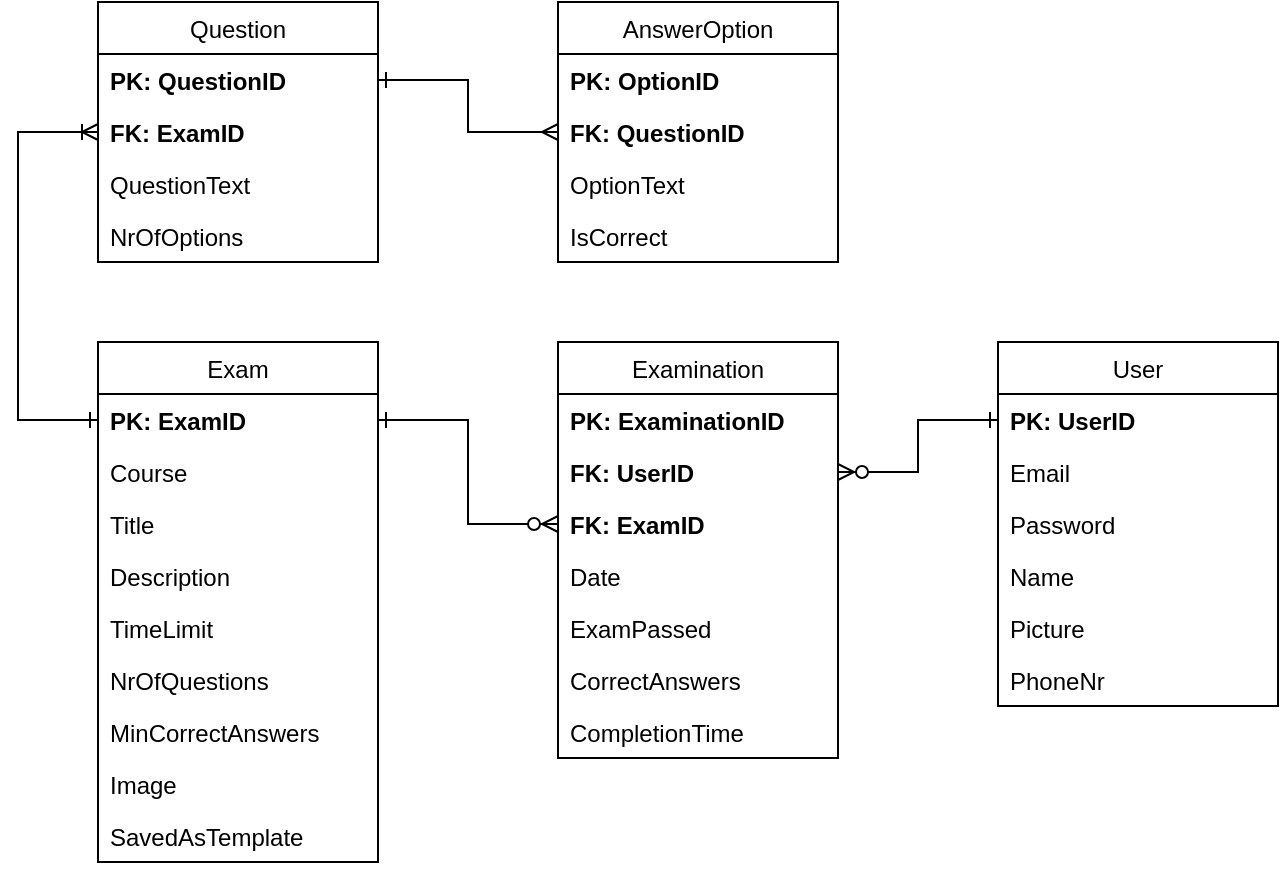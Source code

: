 <mxfile version="13.6.4" type="github">
  <diagram id="C5RBs43oDa-KdzZeNtuy" name="Page-1">
    <mxGraphModel dx="769" dy="1575" grid="1" gridSize="10" guides="1" tooltips="1" connect="1" arrows="1" fold="1" page="1" pageScale="1" pageWidth="827" pageHeight="1169" math="0" shadow="0">
      <root>
        <mxCell id="WIyWlLk6GJQsqaUBKTNV-0" />
        <mxCell id="WIyWlLk6GJQsqaUBKTNV-1" parent="WIyWlLk6GJQsqaUBKTNV-0" />
        <mxCell id="6jzLCHgk4lmIirE7Mfsl-16" value="Exam" style="swimlane;fontStyle=0;childLayout=stackLayout;horizontal=1;startSize=26;fillColor=none;horizontalStack=0;resizeParent=1;resizeParentMax=0;resizeLast=0;collapsible=1;marginBottom=0;" vertex="1" parent="WIyWlLk6GJQsqaUBKTNV-1">
          <mxGeometry x="100" y="130" width="140" height="260" as="geometry" />
        </mxCell>
        <mxCell id="6jzLCHgk4lmIirE7Mfsl-26" value="PK: ExamID" style="text;strokeColor=none;fillColor=none;align=left;verticalAlign=top;spacingLeft=4;spacingRight=4;overflow=hidden;rotatable=0;points=[[0,0.5],[1,0.5]];portConstraint=eastwest;fontStyle=1" vertex="1" parent="6jzLCHgk4lmIirE7Mfsl-16">
          <mxGeometry y="26" width="140" height="26" as="geometry" />
        </mxCell>
        <mxCell id="6jzLCHgk4lmIirE7Mfsl-17" value="Course" style="text;strokeColor=none;fillColor=none;align=left;verticalAlign=top;spacingLeft=4;spacingRight=4;overflow=hidden;rotatable=0;points=[[0,0.5],[1,0.5]];portConstraint=eastwest;" vertex="1" parent="6jzLCHgk4lmIirE7Mfsl-16">
          <mxGeometry y="52" width="140" height="26" as="geometry" />
        </mxCell>
        <mxCell id="6jzLCHgk4lmIirE7Mfsl-18" value="Title" style="text;strokeColor=none;fillColor=none;align=left;verticalAlign=top;spacingLeft=4;spacingRight=4;overflow=hidden;rotatable=0;points=[[0,0.5],[1,0.5]];portConstraint=eastwest;" vertex="1" parent="6jzLCHgk4lmIirE7Mfsl-16">
          <mxGeometry y="78" width="140" height="26" as="geometry" />
        </mxCell>
        <mxCell id="6jzLCHgk4lmIirE7Mfsl-22" value="Description" style="text;strokeColor=none;fillColor=none;align=left;verticalAlign=top;spacingLeft=4;spacingRight=4;overflow=hidden;rotatable=0;points=[[0,0.5],[1,0.5]];portConstraint=eastwest;" vertex="1" parent="6jzLCHgk4lmIirE7Mfsl-16">
          <mxGeometry y="104" width="140" height="26" as="geometry" />
        </mxCell>
        <mxCell id="6jzLCHgk4lmIirE7Mfsl-23" value="TimeLimit" style="text;strokeColor=none;fillColor=none;align=left;verticalAlign=top;spacingLeft=4;spacingRight=4;overflow=hidden;rotatable=0;points=[[0,0.5],[1,0.5]];portConstraint=eastwest;" vertex="1" parent="6jzLCHgk4lmIirE7Mfsl-16">
          <mxGeometry y="130" width="140" height="26" as="geometry" />
        </mxCell>
        <mxCell id="6jzLCHgk4lmIirE7Mfsl-24" value="NrOfQuestions" style="text;strokeColor=none;fillColor=none;align=left;verticalAlign=top;spacingLeft=4;spacingRight=4;overflow=hidden;rotatable=0;points=[[0,0.5],[1,0.5]];portConstraint=eastwest;" vertex="1" parent="6jzLCHgk4lmIirE7Mfsl-16">
          <mxGeometry y="156" width="140" height="26" as="geometry" />
        </mxCell>
        <mxCell id="6jzLCHgk4lmIirE7Mfsl-25" value="MinCorrectAnswers" style="text;strokeColor=none;fillColor=none;align=left;verticalAlign=top;spacingLeft=4;spacingRight=4;overflow=hidden;rotatable=0;points=[[0,0.5],[1,0.5]];portConstraint=eastwest;" vertex="1" parent="6jzLCHgk4lmIirE7Mfsl-16">
          <mxGeometry y="182" width="140" height="26" as="geometry" />
        </mxCell>
        <mxCell id="6jzLCHgk4lmIirE7Mfsl-33" value="Image" style="text;strokeColor=none;fillColor=none;align=left;verticalAlign=top;spacingLeft=4;spacingRight=4;overflow=hidden;rotatable=0;points=[[0,0.5],[1,0.5]];portConstraint=eastwest;" vertex="1" parent="6jzLCHgk4lmIirE7Mfsl-16">
          <mxGeometry y="208" width="140" height="26" as="geometry" />
        </mxCell>
        <mxCell id="6jzLCHgk4lmIirE7Mfsl-19" value="SavedAsTemplate" style="text;strokeColor=none;fillColor=none;align=left;verticalAlign=top;spacingLeft=4;spacingRight=4;overflow=hidden;rotatable=0;points=[[0,0.5],[1,0.5]];portConstraint=eastwest;" vertex="1" parent="6jzLCHgk4lmIirE7Mfsl-16">
          <mxGeometry y="234" width="140" height="26" as="geometry" />
        </mxCell>
        <mxCell id="6jzLCHgk4lmIirE7Mfsl-36" style="edgeStyle=orthogonalEdgeStyle;rounded=0;orthogonalLoop=1;jettySize=auto;html=1;exitX=0;exitY=0.5;exitDx=0;exitDy=0;entryX=1;entryY=0.5;entryDx=0;entryDy=0;fontColor=#000000;endArrow=ERzeroToMany;endFill=1;startArrow=ERone;startFill=0;" edge="1" parent="WIyWlLk6GJQsqaUBKTNV-1" source="6jzLCHgk4lmIirE7Mfsl-5" target="6jzLCHgk4lmIirE7Mfsl-34">
          <mxGeometry relative="1" as="geometry" />
        </mxCell>
        <mxCell id="6jzLCHgk4lmIirE7Mfsl-38" style="edgeStyle=orthogonalEdgeStyle;rounded=0;orthogonalLoop=1;jettySize=auto;html=1;exitX=1;exitY=0.5;exitDx=0;exitDy=0;entryX=0;entryY=0.5;entryDx=0;entryDy=0;startArrow=ERone;startFill=0;endArrow=ERzeroToMany;endFill=1;fontColor=#000000;" edge="1" parent="WIyWlLk6GJQsqaUBKTNV-1" source="6jzLCHgk4lmIirE7Mfsl-26" target="6jzLCHgk4lmIirE7Mfsl-2">
          <mxGeometry relative="1" as="geometry" />
        </mxCell>
        <mxCell id="6jzLCHgk4lmIirE7Mfsl-8" value="Question" style="swimlane;fontStyle=0;childLayout=stackLayout;horizontal=1;startSize=26;fillColor=none;horizontalStack=0;resizeParent=1;resizeParentMax=0;resizeLast=0;collapsible=1;marginBottom=0;" vertex="1" parent="WIyWlLk6GJQsqaUBKTNV-1">
          <mxGeometry x="100" y="-40" width="140" height="130" as="geometry" />
        </mxCell>
        <mxCell id="6jzLCHgk4lmIirE7Mfsl-31" value="PK: QuestionID" style="text;strokeColor=none;fillColor=none;align=left;verticalAlign=top;spacingLeft=4;spacingRight=4;overflow=hidden;rotatable=0;points=[[0,0.5],[1,0.5]];portConstraint=eastwest;fontStyle=1" vertex="1" parent="6jzLCHgk4lmIirE7Mfsl-8">
          <mxGeometry y="26" width="140" height="26" as="geometry" />
        </mxCell>
        <mxCell id="6jzLCHgk4lmIirE7Mfsl-9" value="FK: ExamID" style="text;strokeColor=none;fillColor=none;align=left;verticalAlign=top;spacingLeft=4;spacingRight=4;overflow=hidden;rotatable=0;points=[[0,0.5],[1,0.5]];portConstraint=eastwest;fontStyle=1" vertex="1" parent="6jzLCHgk4lmIirE7Mfsl-8">
          <mxGeometry y="52" width="140" height="26" as="geometry" />
        </mxCell>
        <mxCell id="6jzLCHgk4lmIirE7Mfsl-10" value="QuestionText" style="text;strokeColor=none;fillColor=none;align=left;verticalAlign=top;spacingLeft=4;spacingRight=4;overflow=hidden;rotatable=0;points=[[0,0.5],[1,0.5]];portConstraint=eastwest;" vertex="1" parent="6jzLCHgk4lmIirE7Mfsl-8">
          <mxGeometry y="78" width="140" height="26" as="geometry" />
        </mxCell>
        <mxCell id="6jzLCHgk4lmIirE7Mfsl-11" value="NrOfOptions" style="text;strokeColor=none;fillColor=none;align=left;verticalAlign=top;spacingLeft=4;spacingRight=4;overflow=hidden;rotatable=0;points=[[0,0.5],[1,0.5]];portConstraint=eastwest;" vertex="1" parent="6jzLCHgk4lmIirE7Mfsl-8">
          <mxGeometry y="104" width="140" height="26" as="geometry" />
        </mxCell>
        <mxCell id="6jzLCHgk4lmIirE7Mfsl-39" style="edgeStyle=orthogonalEdgeStyle;rounded=0;orthogonalLoop=1;jettySize=auto;html=1;exitX=0;exitY=0.5;exitDx=0;exitDy=0;entryX=0;entryY=0.5;entryDx=0;entryDy=0;startArrow=ERone;startFill=0;endArrow=ERoneToMany;endFill=0;fontColor=#000000;" edge="1" parent="WIyWlLk6GJQsqaUBKTNV-1" source="6jzLCHgk4lmIirE7Mfsl-26" target="6jzLCHgk4lmIirE7Mfsl-9">
          <mxGeometry relative="1" as="geometry">
            <Array as="points">
              <mxPoint x="60" y="169" />
              <mxPoint x="60" y="25" />
            </Array>
          </mxGeometry>
        </mxCell>
        <mxCell id="6jzLCHgk4lmIirE7Mfsl-40" style="edgeStyle=orthogonalEdgeStyle;rounded=0;orthogonalLoop=1;jettySize=auto;html=1;exitX=1;exitY=0.5;exitDx=0;exitDy=0;entryX=0;entryY=0.5;entryDx=0;entryDy=0;startArrow=ERone;startFill=0;endArrow=ERmany;endFill=0;fontColor=#000000;" edge="1" parent="WIyWlLk6GJQsqaUBKTNV-1" source="6jzLCHgk4lmIirE7Mfsl-31" target="6jzLCHgk4lmIirE7Mfsl-35">
          <mxGeometry relative="1" as="geometry" />
        </mxCell>
        <mxCell id="6jzLCHgk4lmIirE7Mfsl-0" value="Examination" style="swimlane;fontStyle=0;childLayout=stackLayout;horizontal=1;startSize=26;fillColor=none;horizontalStack=0;resizeParent=1;resizeParentMax=0;resizeLast=0;collapsible=1;marginBottom=0;" vertex="1" parent="WIyWlLk6GJQsqaUBKTNV-1">
          <mxGeometry x="330" y="130" width="140" height="208" as="geometry" />
        </mxCell>
        <mxCell id="6jzLCHgk4lmIirE7Mfsl-1" value="PK: ExaminationID" style="text;strokeColor=none;fillColor=none;align=left;verticalAlign=top;spacingLeft=4;spacingRight=4;overflow=hidden;rotatable=0;points=[[0,0.5],[1,0.5]];portConstraint=eastwest;fontStyle=1" vertex="1" parent="6jzLCHgk4lmIirE7Mfsl-0">
          <mxGeometry y="26" width="140" height="26" as="geometry" />
        </mxCell>
        <mxCell id="6jzLCHgk4lmIirE7Mfsl-34" value="FK: UserID" style="text;strokeColor=none;fillColor=none;align=left;verticalAlign=top;spacingLeft=4;spacingRight=4;overflow=hidden;rotatable=0;points=[[0,0.5],[1,0.5]];portConstraint=eastwest;fontStyle=1" vertex="1" parent="6jzLCHgk4lmIirE7Mfsl-0">
          <mxGeometry y="52" width="140" height="26" as="geometry" />
        </mxCell>
        <mxCell id="6jzLCHgk4lmIirE7Mfsl-2" value="FK: ExamID" style="text;strokeColor=none;fillColor=none;align=left;verticalAlign=top;spacingLeft=4;spacingRight=4;overflow=hidden;rotatable=0;points=[[0,0.5],[1,0.5]];portConstraint=eastwest;fontStyle=1" vertex="1" parent="6jzLCHgk4lmIirE7Mfsl-0">
          <mxGeometry y="78" width="140" height="26" as="geometry" />
        </mxCell>
        <mxCell id="6jzLCHgk4lmIirE7Mfsl-27" value="Date" style="text;strokeColor=none;fillColor=none;align=left;verticalAlign=top;spacingLeft=4;spacingRight=4;overflow=hidden;rotatable=0;points=[[0,0.5],[1,0.5]];portConstraint=eastwest;" vertex="1" parent="6jzLCHgk4lmIirE7Mfsl-0">
          <mxGeometry y="104" width="140" height="26" as="geometry" />
        </mxCell>
        <mxCell id="6jzLCHgk4lmIirE7Mfsl-29" value="ExamPassed" style="text;strokeColor=none;fillColor=none;align=left;verticalAlign=top;spacingLeft=4;spacingRight=4;overflow=hidden;rotatable=0;points=[[0,0.5],[1,0.5]];portConstraint=eastwest;" vertex="1" parent="6jzLCHgk4lmIirE7Mfsl-0">
          <mxGeometry y="130" width="140" height="26" as="geometry" />
        </mxCell>
        <mxCell id="6jzLCHgk4lmIirE7Mfsl-30" value="CorrectAnswers" style="text;strokeColor=none;fillColor=none;align=left;verticalAlign=top;spacingLeft=4;spacingRight=4;overflow=hidden;rotatable=0;points=[[0,0.5],[1,0.5]];portConstraint=eastwest;" vertex="1" parent="6jzLCHgk4lmIirE7Mfsl-0">
          <mxGeometry y="156" width="140" height="26" as="geometry" />
        </mxCell>
        <mxCell id="6jzLCHgk4lmIirE7Mfsl-3" value="CompletionTime" style="text;strokeColor=none;fillColor=none;align=left;verticalAlign=top;spacingLeft=4;spacingRight=4;overflow=hidden;rotatable=0;points=[[0,0.5],[1,0.5]];portConstraint=eastwest;" vertex="1" parent="6jzLCHgk4lmIirE7Mfsl-0">
          <mxGeometry y="182" width="140" height="26" as="geometry" />
        </mxCell>
        <mxCell id="6jzLCHgk4lmIirE7Mfsl-12" value="AnswerOption" style="swimlane;fontStyle=0;childLayout=stackLayout;horizontal=1;startSize=26;fillColor=none;horizontalStack=0;resizeParent=1;resizeParentMax=0;resizeLast=0;collapsible=1;marginBottom=0;" vertex="1" parent="WIyWlLk6GJQsqaUBKTNV-1">
          <mxGeometry x="330" y="-40" width="140" height="130" as="geometry" />
        </mxCell>
        <mxCell id="6jzLCHgk4lmIirE7Mfsl-13" value="PK: OptionID" style="text;strokeColor=none;fillColor=none;align=left;verticalAlign=top;spacingLeft=4;spacingRight=4;overflow=hidden;rotatable=0;points=[[0,0.5],[1,0.5]];portConstraint=eastwest;fontStyle=1" vertex="1" parent="6jzLCHgk4lmIirE7Mfsl-12">
          <mxGeometry y="26" width="140" height="26" as="geometry" />
        </mxCell>
        <mxCell id="6jzLCHgk4lmIirE7Mfsl-35" value="FK: QuestionID" style="text;strokeColor=none;fillColor=none;align=left;verticalAlign=top;spacingLeft=4;spacingRight=4;overflow=hidden;rotatable=0;points=[[0,0.5],[1,0.5]];portConstraint=eastwest;fontStyle=1" vertex="1" parent="6jzLCHgk4lmIirE7Mfsl-12">
          <mxGeometry y="52" width="140" height="26" as="geometry" />
        </mxCell>
        <mxCell id="6jzLCHgk4lmIirE7Mfsl-14" value="OptionText" style="text;strokeColor=none;fillColor=none;align=left;verticalAlign=top;spacingLeft=4;spacingRight=4;overflow=hidden;rotatable=0;points=[[0,0.5],[1,0.5]];portConstraint=eastwest;" vertex="1" parent="6jzLCHgk4lmIirE7Mfsl-12">
          <mxGeometry y="78" width="140" height="26" as="geometry" />
        </mxCell>
        <mxCell id="6jzLCHgk4lmIirE7Mfsl-15" value="IsCorrect" style="text;strokeColor=none;fillColor=none;align=left;verticalAlign=top;spacingLeft=4;spacingRight=4;overflow=hidden;rotatable=0;points=[[0,0.5],[1,0.5]];portConstraint=eastwest;" vertex="1" parent="6jzLCHgk4lmIirE7Mfsl-12">
          <mxGeometry y="104" width="140" height="26" as="geometry" />
        </mxCell>
        <mxCell id="6jzLCHgk4lmIirE7Mfsl-4" value="User" style="swimlane;fontStyle=0;childLayout=stackLayout;horizontal=1;startSize=26;fillColor=none;horizontalStack=0;resizeParent=1;resizeParentMax=0;resizeLast=0;collapsible=1;marginBottom=0;" vertex="1" parent="WIyWlLk6GJQsqaUBKTNV-1">
          <mxGeometry x="550" y="130" width="140" height="182" as="geometry" />
        </mxCell>
        <mxCell id="6jzLCHgk4lmIirE7Mfsl-5" value="PK: UserID" style="text;strokeColor=none;fillColor=none;align=left;verticalAlign=top;spacingLeft=4;spacingRight=4;overflow=hidden;rotatable=0;points=[[0,0.5],[1,0.5]];portConstraint=eastwest;fontStyle=1;" vertex="1" parent="6jzLCHgk4lmIirE7Mfsl-4">
          <mxGeometry y="26" width="140" height="26" as="geometry" />
        </mxCell>
        <mxCell id="6jzLCHgk4lmIirE7Mfsl-28" value="Email" style="text;strokeColor=none;fillColor=none;align=left;verticalAlign=top;spacingLeft=4;spacingRight=4;overflow=hidden;rotatable=0;points=[[0,0.5],[1,0.5]];portConstraint=eastwest;" vertex="1" parent="6jzLCHgk4lmIirE7Mfsl-4">
          <mxGeometry y="52" width="140" height="26" as="geometry" />
        </mxCell>
        <mxCell id="6jzLCHgk4lmIirE7Mfsl-6" value="Password" style="text;strokeColor=none;fillColor=none;align=left;verticalAlign=top;spacingLeft=4;spacingRight=4;overflow=hidden;rotatable=0;points=[[0,0.5],[1,0.5]];portConstraint=eastwest;" vertex="1" parent="6jzLCHgk4lmIirE7Mfsl-4">
          <mxGeometry y="78" width="140" height="26" as="geometry" />
        </mxCell>
        <mxCell id="6jzLCHgk4lmIirE7Mfsl-7" value="Name" style="text;strokeColor=none;fillColor=none;align=left;verticalAlign=top;spacingLeft=4;spacingRight=4;overflow=hidden;rotatable=0;points=[[0,0.5],[1,0.5]];portConstraint=eastwest;" vertex="1" parent="6jzLCHgk4lmIirE7Mfsl-4">
          <mxGeometry y="104" width="140" height="26" as="geometry" />
        </mxCell>
        <mxCell id="6jzLCHgk4lmIirE7Mfsl-20" value="Picture" style="text;strokeColor=none;fillColor=none;align=left;verticalAlign=top;spacingLeft=4;spacingRight=4;overflow=hidden;rotatable=0;points=[[0,0.5],[1,0.5]];portConstraint=eastwest;" vertex="1" parent="6jzLCHgk4lmIirE7Mfsl-4">
          <mxGeometry y="130" width="140" height="26" as="geometry" />
        </mxCell>
        <mxCell id="6jzLCHgk4lmIirE7Mfsl-21" value="PhoneNr" style="text;strokeColor=none;fillColor=none;align=left;verticalAlign=top;spacingLeft=4;spacingRight=4;overflow=hidden;rotatable=0;points=[[0,0.5],[1,0.5]];portConstraint=eastwest;" vertex="1" parent="6jzLCHgk4lmIirE7Mfsl-4">
          <mxGeometry y="156" width="140" height="26" as="geometry" />
        </mxCell>
      </root>
    </mxGraphModel>
  </diagram>
</mxfile>

